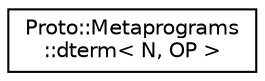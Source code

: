 digraph "Graphical Class Hierarchy"
{
  edge [fontname="Helvetica",fontsize="10",labelfontname="Helvetica",labelfontsize="10"];
  node [fontname="Helvetica",fontsize="10",shape=record];
  rankdir="LR";
  Node0 [label="Proto::Metaprograms\l::dterm\< N, OP \>",height=0.2,width=0.4,color="black", fillcolor="white", style="filled",URL="$structProto_1_1Metaprograms_1_1dterm.html"];
}
